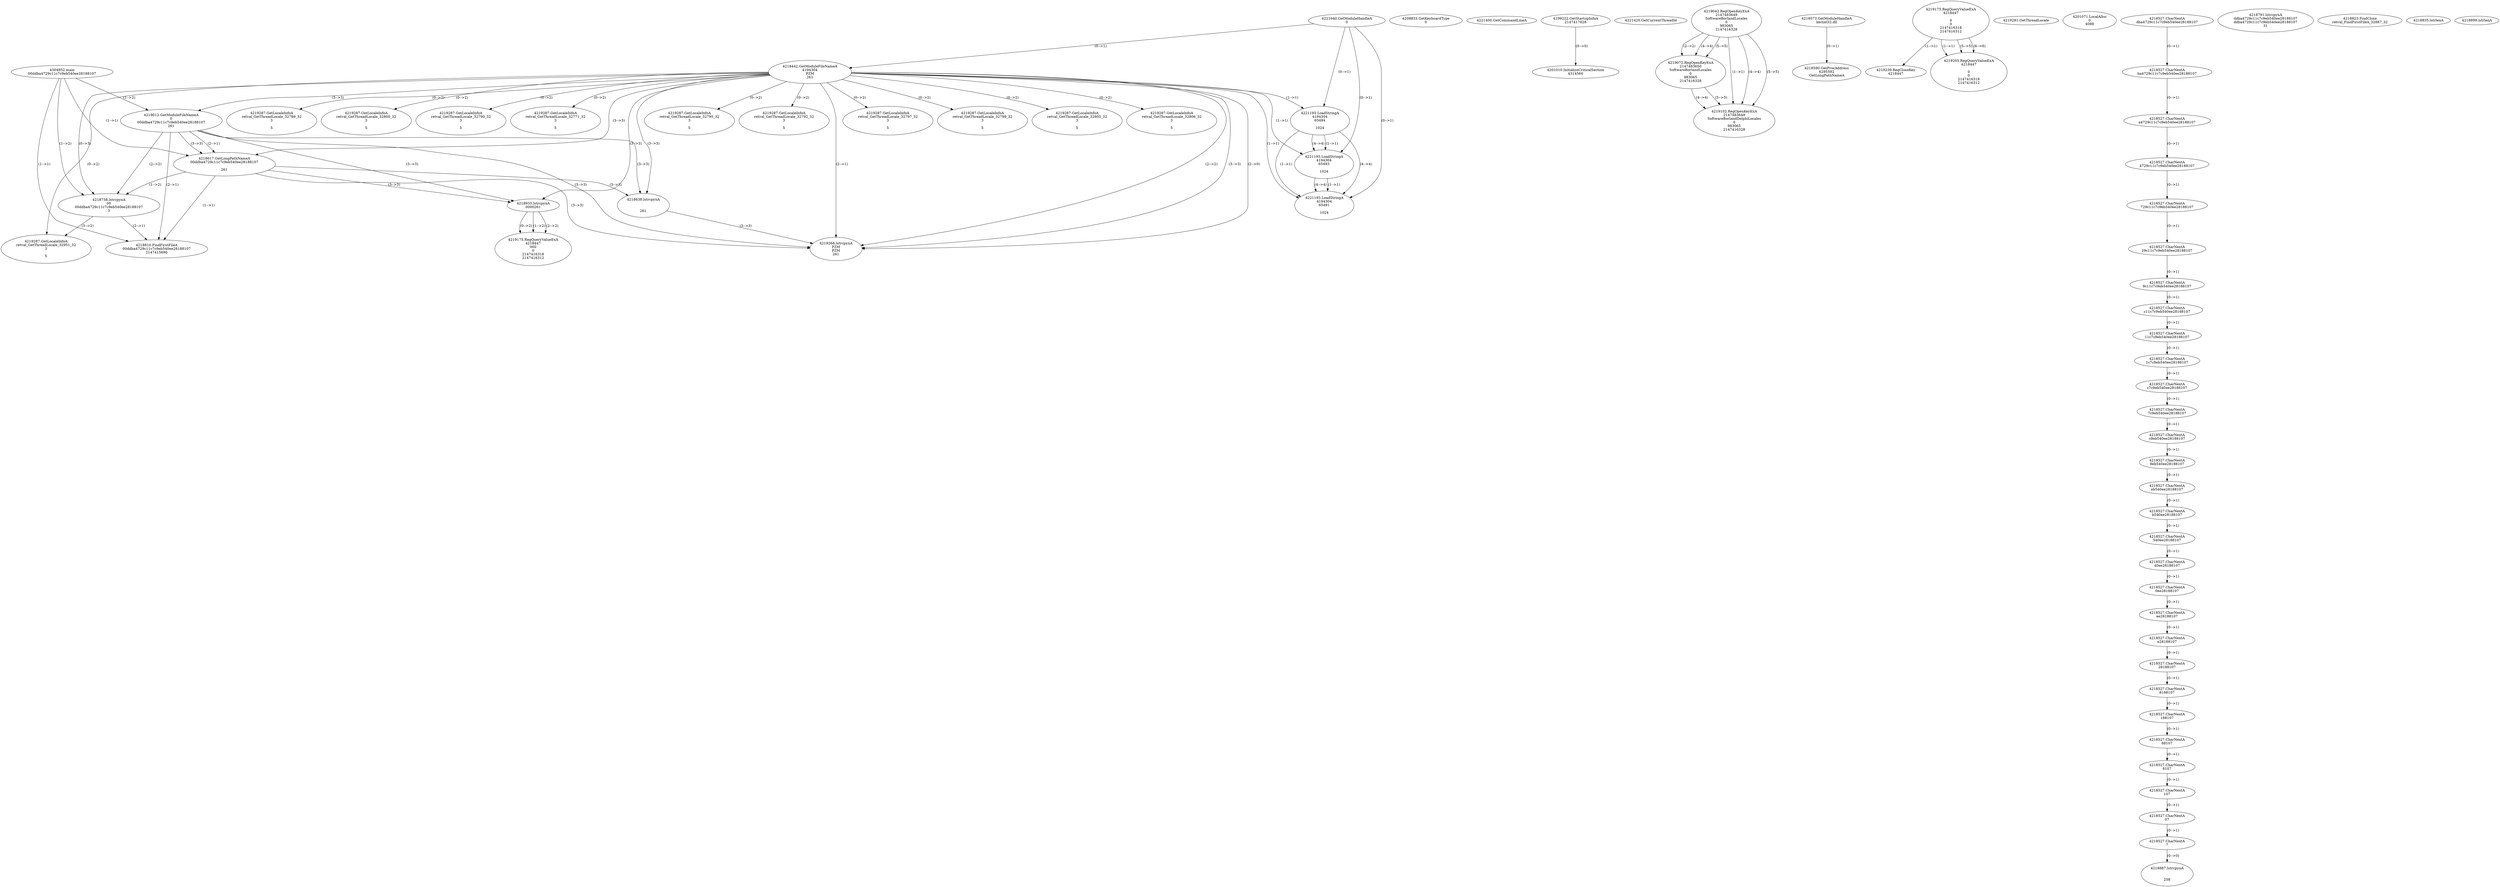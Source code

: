 // Global SCDG with merge call
digraph {
	0 [label="4304852.main
00ddba4729c11c7c9eb540ee28188107"]
	1 [label="4221640.GetModuleHandleA
0"]
	2 [label="4208833.GetKeyboardType
0"]
	3 [label="4221400.GetCommandLineA
"]
	4 [label="4199222.GetStartupInfoA
2147417628"]
	5 [label="4221420.GetCurrentThreadId
"]
	6 [label="4218442.GetModuleFileNameA
4194304
PZM
261"]
	1 -> 6 [label="(0-->1)"]
	7 [label="4219012.GetModuleFileNameA
0
00ddba4729c11c7c9eb540ee28188107
261"]
	0 -> 7 [label="(1-->2)"]
	6 -> 7 [label="(3-->3)"]
	8 [label="4219042.RegOpenKeyExA
2147483649
Software\Borland\Locales
0
983065
2147416328"]
	9 [label="4218573.GetModuleHandleA
kernel32.dll"]
	10 [label="4218590.GetProcAddress
6295592
GetLongPathNameA"]
	9 -> 10 [label="(0-->1)"]
	11 [label="4218617.GetLongPathNameA
00ddba4729c11c7c9eb540ee28188107

261"]
	0 -> 11 [label="(1-->1)"]
	7 -> 11 [label="(2-->1)"]
	6 -> 11 [label="(3-->3)"]
	7 -> 11 [label="(3-->3)"]
	12 [label="4218638.lstrcpynA


261"]
	6 -> 12 [label="(3-->3)"]
	7 -> 12 [label="(3-->3)"]
	11 -> 12 [label="(3-->3)"]
	13 [label="4219175.RegQueryValueExA
4218447

0
0
2147416318
2147416312"]
	14 [label="4219239.RegCloseKey
4218447"]
	13 -> 14 [label="(1-->1)"]
	15 [label="4219268.lstrcpynA
PZM
PZM
261"]
	6 -> 15 [label="(2-->1)"]
	6 -> 15 [label="(2-->2)"]
	6 -> 15 [label="(3-->3)"]
	7 -> 15 [label="(3-->3)"]
	11 -> 15 [label="(3-->3)"]
	12 -> 15 [label="(3-->3)"]
	6 -> 15 [label="(2-->0)"]
	16 [label="4219281.GetThreadLocale
"]
	17 [label="4219287.GetLocaleInfoA
retval_GetThreadLocale_32789_32
3

5"]
	6 -> 17 [label="(0-->2)"]
	18 [label="4221193.LoadStringA
4194304
65494

1024"]
	1 -> 18 [label="(0-->1)"]
	6 -> 18 [label="(1-->1)"]
	19 [label="4221193.LoadStringA
4194304
65493

1024"]
	1 -> 19 [label="(0-->1)"]
	6 -> 19 [label="(1-->1)"]
	18 -> 19 [label="(1-->1)"]
	18 -> 19 [label="(4-->4)"]
	20 [label="4201010.InitializeCriticalSection
4314560"]
	4 -> 20 [label="(0-->0)"]
	21 [label="4201071.LocalAlloc
0
4088"]
	22 [label="4219072.RegOpenKeyExA
2147483650
Software\Borland\Locales
0
983065
2147416328"]
	8 -> 22 [label="(2-->2)"]
	8 -> 22 [label="(4-->4)"]
	8 -> 22 [label="(5-->5)"]
	23 [label="4219205.RegQueryValueExA
4218447

0
0
2147416318
2147416312"]
	13 -> 23 [label="(1-->1)"]
	13 -> 23 [label="(5-->5)"]
	13 -> 23 [label="(6-->6)"]
	24 [label="4219287.GetLocaleInfoA
retval_GetThreadLocale_32800_32
3

5"]
	6 -> 24 [label="(0-->2)"]
	25 [label="4219287.GetLocaleInfoA
retval_GetThreadLocale_32790_32
3

5"]
	6 -> 25 [label="(0-->2)"]
	26 [label="4219102.RegOpenKeyExA
2147483649
Software\Borland\Delphi\Locales
0
983065
2147416328"]
	8 -> 26 [label="(1-->1)"]
	8 -> 26 [label="(4-->4)"]
	22 -> 26 [label="(4-->4)"]
	8 -> 26 [label="(5-->5)"]
	22 -> 26 [label="(5-->5)"]
	27 [label="4219287.GetLocaleInfoA
retval_GetThreadLocale_32771_32
3

5"]
	6 -> 27 [label="(0-->2)"]
	28 [label="4221193.LoadStringA
4194304
65491

1024"]
	1 -> 28 [label="(0-->1)"]
	6 -> 28 [label="(1-->1)"]
	18 -> 28 [label="(1-->1)"]
	19 -> 28 [label="(1-->1)"]
	18 -> 28 [label="(4-->4)"]
	19 -> 28 [label="(4-->4)"]
	29 [label="4218738.lstrcpynA
00
00ddba4729c11c7c9eb540ee28188107
3"]
	0 -> 29 [label="(1-->2)"]
	7 -> 29 [label="(2-->2)"]
	11 -> 29 [label="(1-->2)"]
	6 -> 29 [label="(0-->3)"]
	30 [label="4218527.CharNextA
dba4729c11c7c9eb540ee28188107"]
	31 [label="4218527.CharNextA
ba4729c11c7c9eb540ee28188107"]
	30 -> 31 [label="(0-->1)"]
	32 [label="4218527.CharNextA
a4729c11c7c9eb540ee28188107"]
	31 -> 32 [label="(0-->1)"]
	33 [label="4218527.CharNextA
4729c11c7c9eb540ee28188107"]
	32 -> 33 [label="(0-->1)"]
	34 [label="4218527.CharNextA
729c11c7c9eb540ee28188107"]
	33 -> 34 [label="(0-->1)"]
	35 [label="4218527.CharNextA
29c11c7c9eb540ee28188107"]
	34 -> 35 [label="(0-->1)"]
	36 [label="4218527.CharNextA
9c11c7c9eb540ee28188107"]
	35 -> 36 [label="(0-->1)"]
	37 [label="4218527.CharNextA
c11c7c9eb540ee28188107"]
	36 -> 37 [label="(0-->1)"]
	38 [label="4218527.CharNextA
11c7c9eb540ee28188107"]
	37 -> 38 [label="(0-->1)"]
	39 [label="4218527.CharNextA
1c7c9eb540ee28188107"]
	38 -> 39 [label="(0-->1)"]
	40 [label="4218527.CharNextA
c7c9eb540ee28188107"]
	39 -> 40 [label="(0-->1)"]
	41 [label="4218527.CharNextA
7c9eb540ee28188107"]
	40 -> 41 [label="(0-->1)"]
	42 [label="4218527.CharNextA
c9eb540ee28188107"]
	41 -> 42 [label="(0-->1)"]
	43 [label="4218527.CharNextA
9eb540ee28188107"]
	42 -> 43 [label="(0-->1)"]
	44 [label="4218527.CharNextA
eb540ee28188107"]
	43 -> 44 [label="(0-->1)"]
	45 [label="4218527.CharNextA
b540ee28188107"]
	44 -> 45 [label="(0-->1)"]
	46 [label="4218527.CharNextA
540ee28188107"]
	45 -> 46 [label="(0-->1)"]
	47 [label="4218527.CharNextA
40ee28188107"]
	46 -> 47 [label="(0-->1)"]
	48 [label="4218527.CharNextA
0ee28188107"]
	47 -> 48 [label="(0-->1)"]
	49 [label="4218527.CharNextA
ee28188107"]
	48 -> 49 [label="(0-->1)"]
	50 [label="4218527.CharNextA
e28188107"]
	49 -> 50 [label="(0-->1)"]
	51 [label="4218527.CharNextA
28188107"]
	50 -> 51 [label="(0-->1)"]
	52 [label="4218527.CharNextA
8188107"]
	51 -> 52 [label="(0-->1)"]
	53 [label="4218527.CharNextA
188107"]
	52 -> 53 [label="(0-->1)"]
	54 [label="4218527.CharNextA
88107"]
	53 -> 54 [label="(0-->1)"]
	55 [label="4218527.CharNextA
8107"]
	54 -> 55 [label="(0-->1)"]
	56 [label="4218527.CharNextA
107"]
	55 -> 56 [label="(0-->1)"]
	57 [label="4218527.CharNextA
07"]
	56 -> 57 [label="(0-->1)"]
	58 [label="4218527.CharNextA
7"]
	57 -> 58 [label="(0-->1)"]
	59 [label="4218791.lstrcpynA
ddba4729c11c7c9eb540ee28188107
ddba4729c11c7c9eb540ee28188107
31"]
	60 [label="4218810.FindFirstFileA
00ddba4729c11c7c9eb540ee28188107
2147415690"]
	0 -> 60 [label="(1-->1)"]
	7 -> 60 [label="(2-->1)"]
	11 -> 60 [label="(1-->1)"]
	29 -> 60 [label="(2-->1)"]
	61 [label="4218823.FindClose
retval_FindFirstFileA_32887_32"]
	62 [label="4218835.lstrlenA
"]
	63 [label="4218887.lstrcpynA


258"]
	58 -> 63 [label="(0-->0)"]
	64 [label="4218899.lstrlenA
"]
	65 [label="4218933.lstrcpynA
00\
00\
261"]
	6 -> 65 [label="(3-->3)"]
	7 -> 65 [label="(3-->3)"]
	11 -> 65 [label="(3-->3)"]
	66 [label="4219175.RegQueryValueExA
4218447
00\
0
0
2147416318
2147416312"]
	65 -> 66 [label="(1-->2)"]
	65 -> 66 [label="(2-->2)"]
	65 -> 66 [label="(0-->2)"]
	67 [label="4219287.GetLocaleInfoA
retval_GetThreadLocale_32951_32
3

5"]
	6 -> 67 [label="(0-->2)"]
	29 -> 67 [label="(3-->2)"]
	68 [label="4219287.GetLocaleInfoA
retval_GetThreadLocale_32795_32
3

5"]
	6 -> 68 [label="(0-->2)"]
	69 [label="4219287.GetLocaleInfoA
retval_GetThreadLocale_32792_32
3

5"]
	6 -> 69 [label="(0-->2)"]
	70 [label="4219287.GetLocaleInfoA
retval_GetThreadLocale_32797_32
3

5"]
	6 -> 70 [label="(0-->2)"]
	71 [label="4219287.GetLocaleInfoA
retval_GetThreadLocale_32799_32
3

5"]
	6 -> 71 [label="(0-->2)"]
	72 [label="4219287.GetLocaleInfoA
retval_GetThreadLocale_32805_32
3

5"]
	6 -> 72 [label="(0-->2)"]
	73 [label="4219287.GetLocaleInfoA
retval_GetThreadLocale_32806_32
3

5"]
	6 -> 73 [label="(0-->2)"]
}

